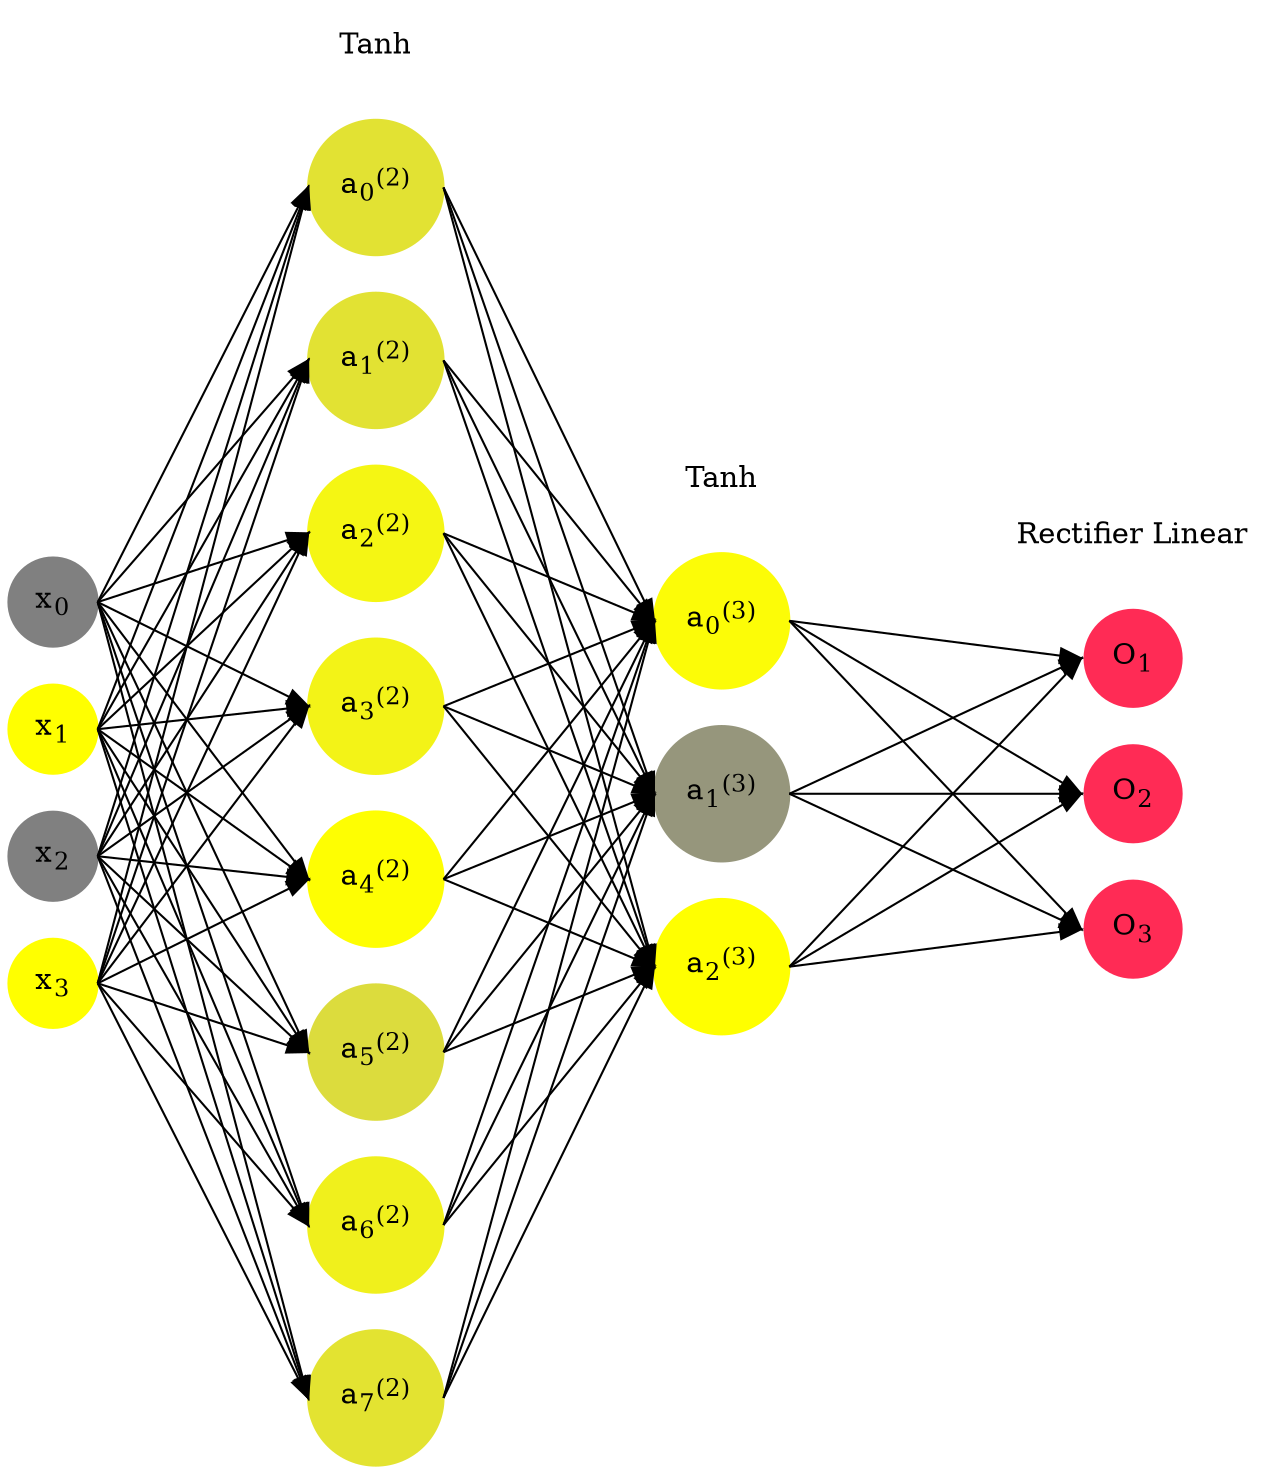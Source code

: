 digraph G {
	rankdir = LR;
	splines=false;
	edge[style=invis];
	ranksep= 1.4;
	{
	node [shape=circle, color="0.1667, 0.0, 0.5", style=filled, fillcolor="0.1667, 0.0, 0.5"];
	x0 [label=<x<sub>0</sub>>];
	}
	{
	node [shape=circle, color="0.1667, 1.0, 1.0", style=filled, fillcolor="0.1667, 1.0, 1.0"];
	x1 [label=<x<sub>1</sub>>];
	}
	{
	node [shape=circle, color="0.1667, 0.0, 0.5", style=filled, fillcolor="0.1667, 0.0, 0.5"];
	x2 [label=<x<sub>2</sub>>];
	}
	{
	node [shape=circle, color="0.1667, 1.0, 1.0", style=filled, fillcolor="0.1667, 1.0, 1.0"];
	x3 [label=<x<sub>3</sub>>];
	}
	{
	node [shape=circle, color="0.1667, 0.770678, 0.885339", style=filled, fillcolor="0.1667, 0.770678, 0.885339"];
	a02 [label=<a<sub>0</sub><sup>(2)</sup>>];
	}
	{
	node [shape=circle, color="0.1667, 0.772531, 0.886265", style=filled, fillcolor="0.1667, 0.772531, 0.886265"];
	a12 [label=<a<sub>1</sub><sup>(2)</sup>>];
	}
	{
	node [shape=circle, color="0.1667, 0.922006, 0.961003", style=filled, fillcolor="0.1667, 0.922006, 0.961003"];
	a22 [label=<a<sub>2</sub><sup>(2)</sup>>];
	}
	{
	node [shape=circle, color="0.1667, 0.901745, 0.950873", style=filled, fillcolor="0.1667, 0.901745, 0.950873"];
	a32 [label=<a<sub>3</sub><sup>(2)</sup>>];
	}
	{
	node [shape=circle, color="0.1667, 0.990559, 0.995279", style=filled, fillcolor="0.1667, 0.990559, 0.995279"];
	a42 [label=<a<sub>4</sub><sup>(2)</sup>>];
	}
	{
	node [shape=circle, color="0.1667, 0.719351, 0.859676", style=filled, fillcolor="0.1667, 0.719351, 0.859676"];
	a52 [label=<a<sub>5</sub><sup>(2)</sup>>];
	}
	{
	node [shape=circle, color="0.1667, 0.880003, 0.940002", style=filled, fillcolor="0.1667, 0.880003, 0.940002"];
	a62 [label=<a<sub>6</sub><sup>(2)</sup>>];
	}
	{
	node [shape=circle, color="0.1667, 0.781209, 0.890605", style=filled, fillcolor="0.1667, 0.781209, 0.890605"];
	a72 [label=<a<sub>7</sub><sup>(2)</sup>>];
	}
	{
	node [shape=circle, color="0.1667, 0.969709, 0.984854", style=filled, fillcolor="0.1667, 0.969709, 0.984854"];
	a03 [label=<a<sub>0</sub><sup>(3)</sup>>];
	}
	{
	node [shape=circle, color="0.1667, 0.175358, 0.587679", style=filled, fillcolor="0.1667, 0.175358, 0.587679"];
	a13 [label=<a<sub>1</sub><sup>(3)</sup>>];
	}
	{
	node [shape=circle, color="0.1667, 0.998541, 0.999270", style=filled, fillcolor="0.1667, 0.998541, 0.999270"];
	a23 [label=<a<sub>2</sub><sup>(3)</sup>>];
	}
	{
	node [shape=circle, color="0.9667, 0.83, 1.0", style=filled, fillcolor="0.9667, 0.83, 1.0"];
	O1 [label=<O<sub>1</sub>>];
	}
	{
	node [shape=circle, color="0.9667, 0.83, 1.0", style=filled, fillcolor="0.9667, 0.83, 1.0"];
	O2 [label=<O<sub>2</sub>>];
	}
	{
	node [shape=circle, color="0.9667, 0.83, 1.0", style=filled, fillcolor="0.9667, 0.83, 1.0"];
	O3 [label=<O<sub>3</sub>>];
	}
	{
	rank=same;
	x0->x1->x2->x3;
	}
	{
	rank=same;
	a02->a12->a22->a32->a42->a52->a62->a72;
	}
	{
	rank=same;
	a03->a13->a23;
	}
	{
	rank=same;
	O1->O2->O3;
	}
	l1 [shape=plaintext,label="Tanh"];
	l1->a02;
	{rank=same; l1;a02};
	l2 [shape=plaintext,label="Tanh"];
	l2->a03;
	{rank=same; l2;a03};
	l3 [shape=plaintext,label="Rectifier Linear"];
	l3->O1;
	{rank=same; l3;O1};
edge[style=solid, tailport=e, headport=w];
	{x0;x1;x2;x3} -> {a02;a12;a22;a32;a42;a52;a62;a72};
	{a02;a12;a22;a32;a42;a52;a62;a72} -> {a03;a13;a23};
	{a03;a13;a23} -> {O1,O2,O3};
}